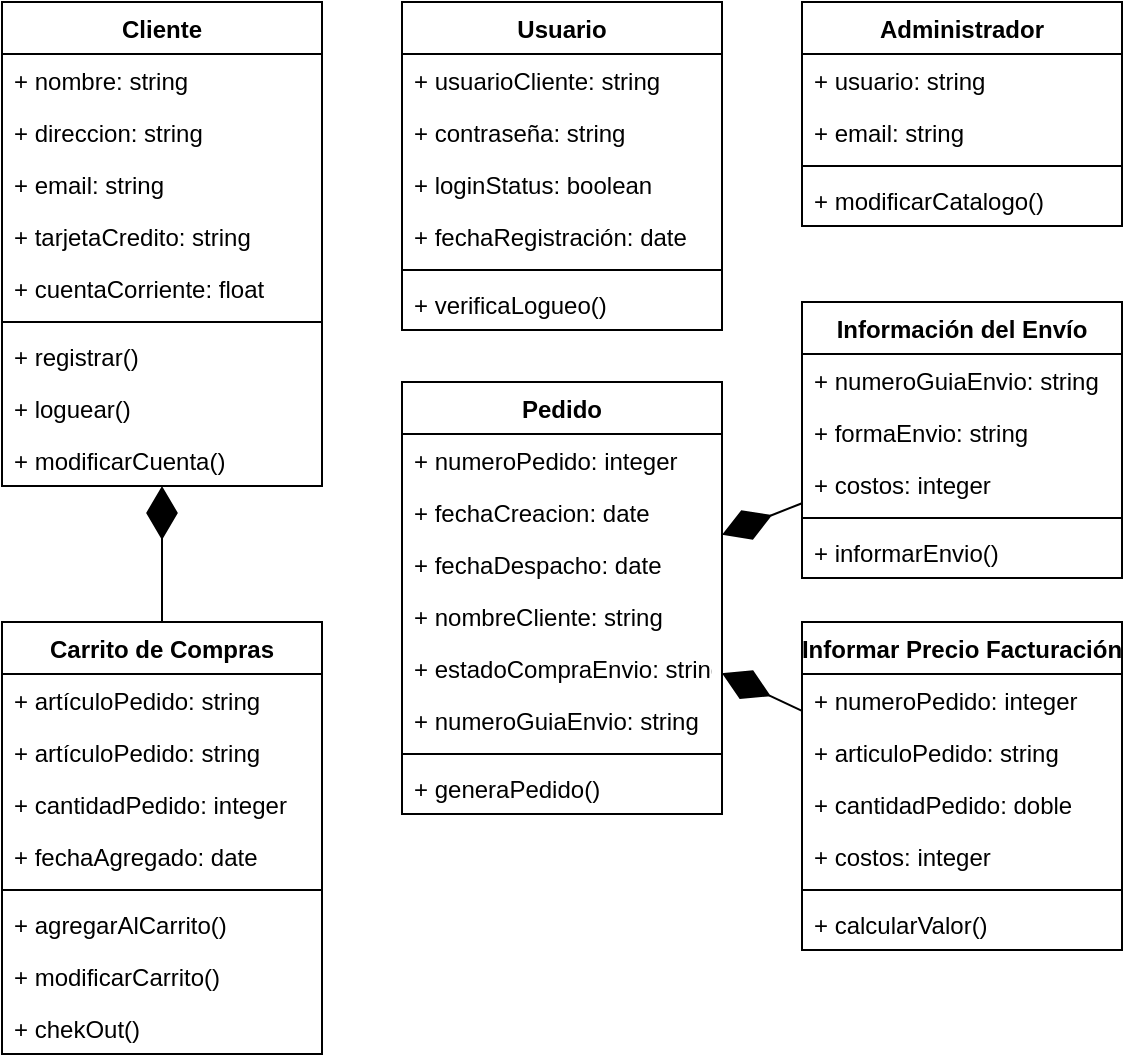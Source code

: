 <mxfile version="12.4.8" type="device"><diagram id="ciMFd6_CBrnLsRwzJrKy" name="Page-1"><mxGraphModel dx="1157" dy="643" grid="1" gridSize="10" guides="1" tooltips="1" connect="1" arrows="1" fold="1" page="1" pageScale="1" pageWidth="1169" pageHeight="826" math="0" shadow="0"><root><mxCell id="0"/><mxCell id="1" parent="0"/><mxCell id="z8vjfmseeXn0USBV1nfo-5" value="Usuario" style="swimlane;fontStyle=1;align=center;verticalAlign=top;childLayout=stackLayout;horizontal=1;startSize=26;horizontalStack=0;resizeParent=1;resizeParentMax=0;resizeLast=0;collapsible=1;marginBottom=0;" vertex="1" parent="1"><mxGeometry x="400" y="10" width="160" height="164" as="geometry"/></mxCell><mxCell id="z8vjfmseeXn0USBV1nfo-6" value="+ usuarioCliente: string" style="text;strokeColor=none;fillColor=none;align=left;verticalAlign=top;spacingLeft=4;spacingRight=4;overflow=hidden;rotatable=0;points=[[0,0.5],[1,0.5]];portConstraint=eastwest;" vertex="1" parent="z8vjfmseeXn0USBV1nfo-5"><mxGeometry y="26" width="160" height="26" as="geometry"/></mxCell><mxCell id="z8vjfmseeXn0USBV1nfo-9" value="+ contraseña: string" style="text;strokeColor=none;fillColor=none;align=left;verticalAlign=top;spacingLeft=4;spacingRight=4;overflow=hidden;rotatable=0;points=[[0,0.5],[1,0.5]];portConstraint=eastwest;" vertex="1" parent="z8vjfmseeXn0USBV1nfo-5"><mxGeometry y="52" width="160" height="26" as="geometry"/></mxCell><mxCell id="z8vjfmseeXn0USBV1nfo-11" value="+ loginStatus: boolean" style="text;strokeColor=none;fillColor=none;align=left;verticalAlign=top;spacingLeft=4;spacingRight=4;overflow=hidden;rotatable=0;points=[[0,0.5],[1,0.5]];portConstraint=eastwest;" vertex="1" parent="z8vjfmseeXn0USBV1nfo-5"><mxGeometry y="78" width="160" height="26" as="geometry"/></mxCell><mxCell id="z8vjfmseeXn0USBV1nfo-10" value="+ fechaRegistración: date" style="text;strokeColor=none;fillColor=none;align=left;verticalAlign=top;spacingLeft=4;spacingRight=4;overflow=hidden;rotatable=0;points=[[0,0.5],[1,0.5]];portConstraint=eastwest;" vertex="1" parent="z8vjfmseeXn0USBV1nfo-5"><mxGeometry y="104" width="160" height="26" as="geometry"/></mxCell><mxCell id="z8vjfmseeXn0USBV1nfo-7" value="" style="line;strokeWidth=1;fillColor=none;align=left;verticalAlign=middle;spacingTop=-1;spacingLeft=3;spacingRight=3;rotatable=0;labelPosition=right;points=[];portConstraint=eastwest;" vertex="1" parent="z8vjfmseeXn0USBV1nfo-5"><mxGeometry y="130" width="160" height="8" as="geometry"/></mxCell><mxCell id="z8vjfmseeXn0USBV1nfo-8" value="+ verificaLogueo()" style="text;strokeColor=none;fillColor=none;align=left;verticalAlign=top;spacingLeft=4;spacingRight=4;overflow=hidden;rotatable=0;points=[[0,0.5],[1,0.5]];portConstraint=eastwest;" vertex="1" parent="z8vjfmseeXn0USBV1nfo-5"><mxGeometry y="138" width="160" height="26" as="geometry"/></mxCell><mxCell id="z8vjfmseeXn0USBV1nfo-12" value="Cliente" style="swimlane;fontStyle=1;align=center;verticalAlign=top;childLayout=stackLayout;horizontal=1;startSize=26;horizontalStack=0;resizeParent=1;resizeParentMax=0;resizeLast=0;collapsible=1;marginBottom=0;" vertex="1" parent="1"><mxGeometry x="200" y="10" width="160" height="242" as="geometry"/></mxCell><mxCell id="z8vjfmseeXn0USBV1nfo-13" value="+ nombre: string" style="text;strokeColor=none;fillColor=none;align=left;verticalAlign=top;spacingLeft=4;spacingRight=4;overflow=hidden;rotatable=0;points=[[0,0.5],[1,0.5]];portConstraint=eastwest;" vertex="1" parent="z8vjfmseeXn0USBV1nfo-12"><mxGeometry y="26" width="160" height="26" as="geometry"/></mxCell><mxCell id="z8vjfmseeXn0USBV1nfo-16" value="+ direccion: string" style="text;strokeColor=none;fillColor=none;align=left;verticalAlign=top;spacingLeft=4;spacingRight=4;overflow=hidden;rotatable=0;points=[[0,0.5],[1,0.5]];portConstraint=eastwest;" vertex="1" parent="z8vjfmseeXn0USBV1nfo-12"><mxGeometry y="52" width="160" height="26" as="geometry"/></mxCell><mxCell id="z8vjfmseeXn0USBV1nfo-17" value="+ email: string" style="text;strokeColor=none;fillColor=none;align=left;verticalAlign=top;spacingLeft=4;spacingRight=4;overflow=hidden;rotatable=0;points=[[0,0.5],[1,0.5]];portConstraint=eastwest;" vertex="1" parent="z8vjfmseeXn0USBV1nfo-12"><mxGeometry y="78" width="160" height="26" as="geometry"/></mxCell><mxCell id="z8vjfmseeXn0USBV1nfo-18" value="+ tarjetaCredito: string" style="text;strokeColor=none;fillColor=none;align=left;verticalAlign=top;spacingLeft=4;spacingRight=4;overflow=hidden;rotatable=0;points=[[0,0.5],[1,0.5]];portConstraint=eastwest;" vertex="1" parent="z8vjfmseeXn0USBV1nfo-12"><mxGeometry y="104" width="160" height="26" as="geometry"/></mxCell><mxCell id="z8vjfmseeXn0USBV1nfo-19" value="+ cuentaCorriente: float" style="text;strokeColor=none;fillColor=none;align=left;verticalAlign=top;spacingLeft=4;spacingRight=4;overflow=hidden;rotatable=0;points=[[0,0.5],[1,0.5]];portConstraint=eastwest;" vertex="1" parent="z8vjfmseeXn0USBV1nfo-12"><mxGeometry y="130" width="160" height="26" as="geometry"/></mxCell><mxCell id="z8vjfmseeXn0USBV1nfo-14" value="" style="line;strokeWidth=1;fillColor=none;align=left;verticalAlign=middle;spacingTop=-1;spacingLeft=3;spacingRight=3;rotatable=0;labelPosition=right;points=[];portConstraint=eastwest;" vertex="1" parent="z8vjfmseeXn0USBV1nfo-12"><mxGeometry y="156" width="160" height="8" as="geometry"/></mxCell><mxCell id="z8vjfmseeXn0USBV1nfo-15" value="+ registrar()" style="text;strokeColor=none;fillColor=none;align=left;verticalAlign=top;spacingLeft=4;spacingRight=4;overflow=hidden;rotatable=0;points=[[0,0.5],[1,0.5]];portConstraint=eastwest;" vertex="1" parent="z8vjfmseeXn0USBV1nfo-12"><mxGeometry y="164" width="160" height="26" as="geometry"/></mxCell><mxCell id="z8vjfmseeXn0USBV1nfo-20" value="+ loguear()" style="text;strokeColor=none;fillColor=none;align=left;verticalAlign=top;spacingLeft=4;spacingRight=4;overflow=hidden;rotatable=0;points=[[0,0.5],[1,0.5]];portConstraint=eastwest;" vertex="1" parent="z8vjfmseeXn0USBV1nfo-12"><mxGeometry y="190" width="160" height="26" as="geometry"/></mxCell><mxCell id="z8vjfmseeXn0USBV1nfo-21" value="+ modificarCuenta()" style="text;strokeColor=none;fillColor=none;align=left;verticalAlign=top;spacingLeft=4;spacingRight=4;overflow=hidden;rotatable=0;points=[[0,0.5],[1,0.5]];portConstraint=eastwest;" vertex="1" parent="z8vjfmseeXn0USBV1nfo-12"><mxGeometry y="216" width="160" height="26" as="geometry"/></mxCell><mxCell id="z8vjfmseeXn0USBV1nfo-22" value="Administrador" style="swimlane;fontStyle=1;align=center;verticalAlign=top;childLayout=stackLayout;horizontal=1;startSize=26;horizontalStack=0;resizeParent=1;resizeParentMax=0;resizeLast=0;collapsible=1;marginBottom=0;" vertex="1" parent="1"><mxGeometry x="600" y="10" width="160" height="112" as="geometry"/></mxCell><mxCell id="z8vjfmseeXn0USBV1nfo-23" value="+ usuario: string" style="text;strokeColor=none;fillColor=none;align=left;verticalAlign=top;spacingLeft=4;spacingRight=4;overflow=hidden;rotatable=0;points=[[0,0.5],[1,0.5]];portConstraint=eastwest;" vertex="1" parent="z8vjfmseeXn0USBV1nfo-22"><mxGeometry y="26" width="160" height="26" as="geometry"/></mxCell><mxCell id="z8vjfmseeXn0USBV1nfo-26" value="+ email: string" style="text;strokeColor=none;fillColor=none;align=left;verticalAlign=top;spacingLeft=4;spacingRight=4;overflow=hidden;rotatable=0;points=[[0,0.5],[1,0.5]];portConstraint=eastwest;" vertex="1" parent="z8vjfmseeXn0USBV1nfo-22"><mxGeometry y="52" width="160" height="26" as="geometry"/></mxCell><mxCell id="z8vjfmseeXn0USBV1nfo-24" value="" style="line;strokeWidth=1;fillColor=none;align=left;verticalAlign=middle;spacingTop=-1;spacingLeft=3;spacingRight=3;rotatable=0;labelPosition=right;points=[];portConstraint=eastwest;" vertex="1" parent="z8vjfmseeXn0USBV1nfo-22"><mxGeometry y="78" width="160" height="8" as="geometry"/></mxCell><mxCell id="z8vjfmseeXn0USBV1nfo-25" value="+ modificarCatalogo()" style="text;strokeColor=none;fillColor=none;align=left;verticalAlign=top;spacingLeft=4;spacingRight=4;overflow=hidden;rotatable=0;points=[[0,0.5],[1,0.5]];portConstraint=eastwest;" vertex="1" parent="z8vjfmseeXn0USBV1nfo-22"><mxGeometry y="86" width="160" height="26" as="geometry"/></mxCell><mxCell id="z8vjfmseeXn0USBV1nfo-27" value="Pedido" style="swimlane;fontStyle=1;align=center;verticalAlign=top;childLayout=stackLayout;horizontal=1;startSize=26;horizontalStack=0;resizeParent=1;resizeParentMax=0;resizeLast=0;collapsible=1;marginBottom=0;" vertex="1" parent="1"><mxGeometry x="400" y="200" width="160" height="216" as="geometry"/></mxCell><mxCell id="z8vjfmseeXn0USBV1nfo-28" value="+ numeroPedido: integer" style="text;strokeColor=none;fillColor=none;align=left;verticalAlign=top;spacingLeft=4;spacingRight=4;overflow=hidden;rotatable=0;points=[[0,0.5],[1,0.5]];portConstraint=eastwest;" vertex="1" parent="z8vjfmseeXn0USBV1nfo-27"><mxGeometry y="26" width="160" height="26" as="geometry"/></mxCell><mxCell id="z8vjfmseeXn0USBV1nfo-31" value="+ fechaCreacion: date" style="text;strokeColor=none;fillColor=none;align=left;verticalAlign=top;spacingLeft=4;spacingRight=4;overflow=hidden;rotatable=0;points=[[0,0.5],[1,0.5]];portConstraint=eastwest;" vertex="1" parent="z8vjfmseeXn0USBV1nfo-27"><mxGeometry y="52" width="160" height="26" as="geometry"/></mxCell><mxCell id="z8vjfmseeXn0USBV1nfo-32" value="+ fechaDespacho: date" style="text;strokeColor=none;fillColor=none;align=left;verticalAlign=top;spacingLeft=4;spacingRight=4;overflow=hidden;rotatable=0;points=[[0,0.5],[1,0.5]];portConstraint=eastwest;" vertex="1" parent="z8vjfmseeXn0USBV1nfo-27"><mxGeometry y="78" width="160" height="26" as="geometry"/></mxCell><mxCell id="z8vjfmseeXn0USBV1nfo-33" value="+ nombreCliente: string" style="text;strokeColor=none;fillColor=none;align=left;verticalAlign=top;spacingLeft=4;spacingRight=4;overflow=hidden;rotatable=0;points=[[0,0.5],[1,0.5]];portConstraint=eastwest;" vertex="1" parent="z8vjfmseeXn0USBV1nfo-27"><mxGeometry y="104" width="160" height="26" as="geometry"/></mxCell><mxCell id="z8vjfmseeXn0USBV1nfo-34" value="+ estadoCompraEnvio: string" style="text;strokeColor=none;fillColor=none;align=left;verticalAlign=top;spacingLeft=4;spacingRight=4;overflow=hidden;rotatable=0;points=[[0,0.5],[1,0.5]];portConstraint=eastwest;" vertex="1" parent="z8vjfmseeXn0USBV1nfo-27"><mxGeometry y="130" width="160" height="26" as="geometry"/></mxCell><mxCell id="z8vjfmseeXn0USBV1nfo-35" value="+ numeroGuiaEnvio: string" style="text;strokeColor=none;fillColor=none;align=left;verticalAlign=top;spacingLeft=4;spacingRight=4;overflow=hidden;rotatable=0;points=[[0,0.5],[1,0.5]];portConstraint=eastwest;" vertex="1" parent="z8vjfmseeXn0USBV1nfo-27"><mxGeometry y="156" width="160" height="26" as="geometry"/></mxCell><mxCell id="z8vjfmseeXn0USBV1nfo-29" value="" style="line;strokeWidth=1;fillColor=none;align=left;verticalAlign=middle;spacingTop=-1;spacingLeft=3;spacingRight=3;rotatable=0;labelPosition=right;points=[];portConstraint=eastwest;" vertex="1" parent="z8vjfmseeXn0USBV1nfo-27"><mxGeometry y="182" width="160" height="8" as="geometry"/></mxCell><mxCell id="z8vjfmseeXn0USBV1nfo-30" value="+ generaPedido()" style="text;strokeColor=none;fillColor=none;align=left;verticalAlign=top;spacingLeft=4;spacingRight=4;overflow=hidden;rotatable=0;points=[[0,0.5],[1,0.5]];portConstraint=eastwest;" vertex="1" parent="z8vjfmseeXn0USBV1nfo-27"><mxGeometry y="190" width="160" height="26" as="geometry"/></mxCell><mxCell id="z8vjfmseeXn0USBV1nfo-36" value="Información del Envío" style="swimlane;fontStyle=1;align=center;verticalAlign=top;childLayout=stackLayout;horizontal=1;startSize=26;horizontalStack=0;resizeParent=1;resizeParentMax=0;resizeLast=0;collapsible=1;marginBottom=0;" vertex="1" parent="1"><mxGeometry x="600" y="160" width="160" height="138" as="geometry"/></mxCell><mxCell id="z8vjfmseeXn0USBV1nfo-37" value="+ numeroGuiaEnvio: string" style="text;strokeColor=none;fillColor=none;align=left;verticalAlign=top;spacingLeft=4;spacingRight=4;overflow=hidden;rotatable=0;points=[[0,0.5],[1,0.5]];portConstraint=eastwest;" vertex="1" parent="z8vjfmseeXn0USBV1nfo-36"><mxGeometry y="26" width="160" height="26" as="geometry"/></mxCell><mxCell id="z8vjfmseeXn0USBV1nfo-40" value="+ formaEnvio: string" style="text;strokeColor=none;fillColor=none;align=left;verticalAlign=top;spacingLeft=4;spacingRight=4;overflow=hidden;rotatable=0;points=[[0,0.5],[1,0.5]];portConstraint=eastwest;" vertex="1" parent="z8vjfmseeXn0USBV1nfo-36"><mxGeometry y="52" width="160" height="26" as="geometry"/></mxCell><mxCell id="z8vjfmseeXn0USBV1nfo-41" value="+ costos: integer" style="text;strokeColor=none;fillColor=none;align=left;verticalAlign=top;spacingLeft=4;spacingRight=4;overflow=hidden;rotatable=0;points=[[0,0.5],[1,0.5]];portConstraint=eastwest;" vertex="1" parent="z8vjfmseeXn0USBV1nfo-36"><mxGeometry y="78" width="160" height="26" as="geometry"/></mxCell><mxCell id="z8vjfmseeXn0USBV1nfo-38" value="" style="line;strokeWidth=1;fillColor=none;align=left;verticalAlign=middle;spacingTop=-1;spacingLeft=3;spacingRight=3;rotatable=0;labelPosition=right;points=[];portConstraint=eastwest;" vertex="1" parent="z8vjfmseeXn0USBV1nfo-36"><mxGeometry y="104" width="160" height="8" as="geometry"/></mxCell><mxCell id="z8vjfmseeXn0USBV1nfo-39" value="+ informarEnvio()" style="text;strokeColor=none;fillColor=none;align=left;verticalAlign=top;spacingLeft=4;spacingRight=4;overflow=hidden;rotatable=0;points=[[0,0.5],[1,0.5]];portConstraint=eastwest;" vertex="1" parent="z8vjfmseeXn0USBV1nfo-36"><mxGeometry y="112" width="160" height="26" as="geometry"/></mxCell><mxCell id="z8vjfmseeXn0USBV1nfo-42" value="" style="endArrow=diamondThin;endFill=1;endSize=24;html=1;" edge="1" parent="1" source="z8vjfmseeXn0USBV1nfo-36" target="z8vjfmseeXn0USBV1nfo-27"><mxGeometry width="160" relative="1" as="geometry"><mxPoint x="150" y="440" as="sourcePoint"/><mxPoint x="310" y="440" as="targetPoint"/></mxGeometry></mxCell><mxCell id="z8vjfmseeXn0USBV1nfo-43" value="Informar Precio Facturación" style="swimlane;fontStyle=1;align=center;verticalAlign=top;childLayout=stackLayout;horizontal=1;startSize=26;horizontalStack=0;resizeParent=1;resizeParentMax=0;resizeLast=0;collapsible=1;marginBottom=0;" vertex="1" parent="1"><mxGeometry x="600" y="320" width="160" height="164" as="geometry"/></mxCell><mxCell id="z8vjfmseeXn0USBV1nfo-44" value="+ numeroPedido: integer" style="text;strokeColor=none;fillColor=none;align=left;verticalAlign=top;spacingLeft=4;spacingRight=4;overflow=hidden;rotatable=0;points=[[0,0.5],[1,0.5]];portConstraint=eastwest;" vertex="1" parent="z8vjfmseeXn0USBV1nfo-43"><mxGeometry y="26" width="160" height="26" as="geometry"/></mxCell><mxCell id="z8vjfmseeXn0USBV1nfo-47" value="+ articuloPedido: string" style="text;strokeColor=none;fillColor=none;align=left;verticalAlign=top;spacingLeft=4;spacingRight=4;overflow=hidden;rotatable=0;points=[[0,0.5],[1,0.5]];portConstraint=eastwest;" vertex="1" parent="z8vjfmseeXn0USBV1nfo-43"><mxGeometry y="52" width="160" height="26" as="geometry"/></mxCell><mxCell id="z8vjfmseeXn0USBV1nfo-48" value="+ cantidadPedido: doble" style="text;strokeColor=none;fillColor=none;align=left;verticalAlign=top;spacingLeft=4;spacingRight=4;overflow=hidden;rotatable=0;points=[[0,0.5],[1,0.5]];portConstraint=eastwest;" vertex="1" parent="z8vjfmseeXn0USBV1nfo-43"><mxGeometry y="78" width="160" height="26" as="geometry"/></mxCell><mxCell id="z8vjfmseeXn0USBV1nfo-49" value="+ costos: integer" style="text;strokeColor=none;fillColor=none;align=left;verticalAlign=top;spacingLeft=4;spacingRight=4;overflow=hidden;rotatable=0;points=[[0,0.5],[1,0.5]];portConstraint=eastwest;" vertex="1" parent="z8vjfmseeXn0USBV1nfo-43"><mxGeometry y="104" width="160" height="26" as="geometry"/></mxCell><mxCell id="z8vjfmseeXn0USBV1nfo-45" value="" style="line;strokeWidth=1;fillColor=none;align=left;verticalAlign=middle;spacingTop=-1;spacingLeft=3;spacingRight=3;rotatable=0;labelPosition=right;points=[];portConstraint=eastwest;" vertex="1" parent="z8vjfmseeXn0USBV1nfo-43"><mxGeometry y="130" width="160" height="8" as="geometry"/></mxCell><mxCell id="z8vjfmseeXn0USBV1nfo-46" value="+ calcularValor()" style="text;strokeColor=none;fillColor=none;align=left;verticalAlign=top;spacingLeft=4;spacingRight=4;overflow=hidden;rotatable=0;points=[[0,0.5],[1,0.5]];portConstraint=eastwest;" vertex="1" parent="z8vjfmseeXn0USBV1nfo-43"><mxGeometry y="138" width="160" height="26" as="geometry"/></mxCell><mxCell id="z8vjfmseeXn0USBV1nfo-50" value="" style="endArrow=diamondThin;endFill=1;endSize=24;html=1;" edge="1" parent="1" source="z8vjfmseeXn0USBV1nfo-43" target="z8vjfmseeXn0USBV1nfo-27"><mxGeometry width="160" relative="1" as="geometry"><mxPoint x="150" y="550" as="sourcePoint"/><mxPoint x="310" y="550" as="targetPoint"/></mxGeometry></mxCell><mxCell id="z8vjfmseeXn0USBV1nfo-51" value="Carrito de Compras" style="swimlane;fontStyle=1;align=center;verticalAlign=top;childLayout=stackLayout;horizontal=1;startSize=26;horizontalStack=0;resizeParent=1;resizeParentMax=0;resizeLast=0;collapsible=1;marginBottom=0;" vertex="1" parent="1"><mxGeometry x="200" y="320" width="160" height="216" as="geometry"/></mxCell><mxCell id="z8vjfmseeXn0USBV1nfo-52" value="+ artículoPedido: string" style="text;strokeColor=none;fillColor=none;align=left;verticalAlign=top;spacingLeft=4;spacingRight=4;overflow=hidden;rotatable=0;points=[[0,0.5],[1,0.5]];portConstraint=eastwest;" vertex="1" parent="z8vjfmseeXn0USBV1nfo-51"><mxGeometry y="26" width="160" height="26" as="geometry"/></mxCell><mxCell id="z8vjfmseeXn0USBV1nfo-62" value="+ artículoPedido: string" style="text;strokeColor=none;fillColor=none;align=left;verticalAlign=top;spacingLeft=4;spacingRight=4;overflow=hidden;rotatable=0;points=[[0,0.5],[1,0.5]];portConstraint=eastwest;" vertex="1" parent="z8vjfmseeXn0USBV1nfo-51"><mxGeometry y="52" width="160" height="26" as="geometry"/></mxCell><mxCell id="z8vjfmseeXn0USBV1nfo-63" value="+ cantidadPedido: integer" style="text;strokeColor=none;fillColor=none;align=left;verticalAlign=top;spacingLeft=4;spacingRight=4;overflow=hidden;rotatable=0;points=[[0,0.5],[1,0.5]];portConstraint=eastwest;" vertex="1" parent="z8vjfmseeXn0USBV1nfo-51"><mxGeometry y="78" width="160" height="26" as="geometry"/></mxCell><mxCell id="z8vjfmseeXn0USBV1nfo-64" value="+ fechaAgregado: date " style="text;strokeColor=none;fillColor=none;align=left;verticalAlign=top;spacingLeft=4;spacingRight=4;overflow=hidden;rotatable=0;points=[[0,0.5],[1,0.5]];portConstraint=eastwest;" vertex="1" parent="z8vjfmseeXn0USBV1nfo-51"><mxGeometry y="104" width="160" height="26" as="geometry"/></mxCell><mxCell id="z8vjfmseeXn0USBV1nfo-53" value="" style="line;strokeWidth=1;fillColor=none;align=left;verticalAlign=middle;spacingTop=-1;spacingLeft=3;spacingRight=3;rotatable=0;labelPosition=right;points=[];portConstraint=eastwest;" vertex="1" parent="z8vjfmseeXn0USBV1nfo-51"><mxGeometry y="130" width="160" height="8" as="geometry"/></mxCell><mxCell id="z8vjfmseeXn0USBV1nfo-54" value="+ agregarAlCarrito()" style="text;strokeColor=none;fillColor=none;align=left;verticalAlign=top;spacingLeft=4;spacingRight=4;overflow=hidden;rotatable=0;points=[[0,0.5],[1,0.5]];portConstraint=eastwest;" vertex="1" parent="z8vjfmseeXn0USBV1nfo-51"><mxGeometry y="138" width="160" height="26" as="geometry"/></mxCell><mxCell id="z8vjfmseeXn0USBV1nfo-66" value="+ modificarCarrito()" style="text;strokeColor=none;fillColor=none;align=left;verticalAlign=top;spacingLeft=4;spacingRight=4;overflow=hidden;rotatable=0;points=[[0,0.5],[1,0.5]];portConstraint=eastwest;" vertex="1" parent="z8vjfmseeXn0USBV1nfo-51"><mxGeometry y="164" width="160" height="26" as="geometry"/></mxCell><mxCell id="z8vjfmseeXn0USBV1nfo-65" value="+ chekOut()" style="text;strokeColor=none;fillColor=none;align=left;verticalAlign=top;spacingLeft=4;spacingRight=4;overflow=hidden;rotatable=0;points=[[0,0.5],[1,0.5]];portConstraint=eastwest;" vertex="1" parent="z8vjfmseeXn0USBV1nfo-51"><mxGeometry y="190" width="160" height="26" as="geometry"/></mxCell><mxCell id="z8vjfmseeXn0USBV1nfo-67" value="" style="endArrow=diamondThin;endFill=1;endSize=24;html=1;" edge="1" parent="1" source="z8vjfmseeXn0USBV1nfo-51" target="z8vjfmseeXn0USBV1nfo-12"><mxGeometry width="160" relative="1" as="geometry"><mxPoint x="140" y="520" as="sourcePoint"/><mxPoint x="300" y="520" as="targetPoint"/></mxGeometry></mxCell></root></mxGraphModel></diagram></mxfile>